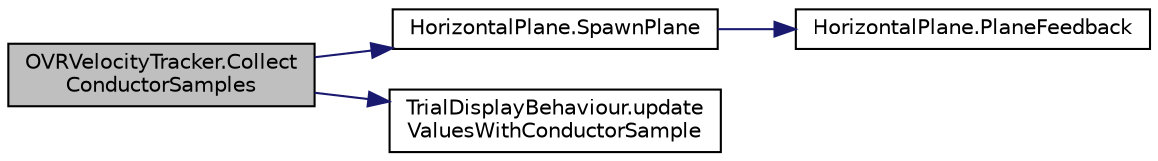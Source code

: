 digraph "OVRVelocityTracker.CollectConductorSamples"
{
 // LATEX_PDF_SIZE
  edge [fontname="Helvetica",fontsize="10",labelfontname="Helvetica",labelfontsize="10"];
  node [fontname="Helvetica",fontsize="10",shape=record];
  rankdir="LR";
  Node1 [label="OVRVelocityTracker.Collect\lConductorSamples",height=0.2,width=0.4,color="black", fillcolor="grey75", style="filled", fontcolor="black",tooltip="Collects conductor samples every 'DistanceBetweenMeasurements' apart."];
  Node1 -> Node2 [color="midnightblue",fontsize="10",style="solid",fontname="Helvetica"];
  Node2 [label="HorizontalPlane.SpawnPlane",height=0.2,width=0.4,color="black", fillcolor="white", style="filled",URL="$class_horizontal_plane.html#a1e20bf1945249a1a7e84a1cfa8cc6137",tooltip="Creates horizontal plane at (x,y,z) controllerPosition during initial prep beat"];
  Node2 -> Node3 [color="midnightblue",fontsize="10",style="solid",fontname="Helvetica"];
  Node3 [label="HorizontalPlane.PlaneFeedback",height=0.2,width=0.4,color="black", fillcolor="white", style="filled",URL="$class_horizontal_plane.html#a2c5bc9c5fba8cb1bac5bc390bb686a67",tooltip="Calls the haptic feedback and ripple feedback"];
  Node1 -> Node4 [color="midnightblue",fontsize="10",style="solid",fontname="Helvetica"];
  Node4 [label="TrialDisplayBehaviour.update\lValuesWithConductorSample",height=0.2,width=0.4,color="black", fillcolor="white", style="filled",URL="$class_trial_display_behaviour.html#aa45a6bdfacde3a5c451ebe947740d02e",tooltip=" "];
}
